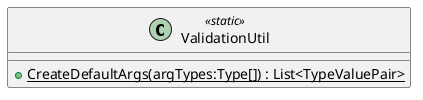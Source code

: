 @startuml
class ValidationUtil <<static>> {
    + {static} CreateDefaultArgs(argTypes:Type[]) : List<TypeValuePair>
}
@enduml
